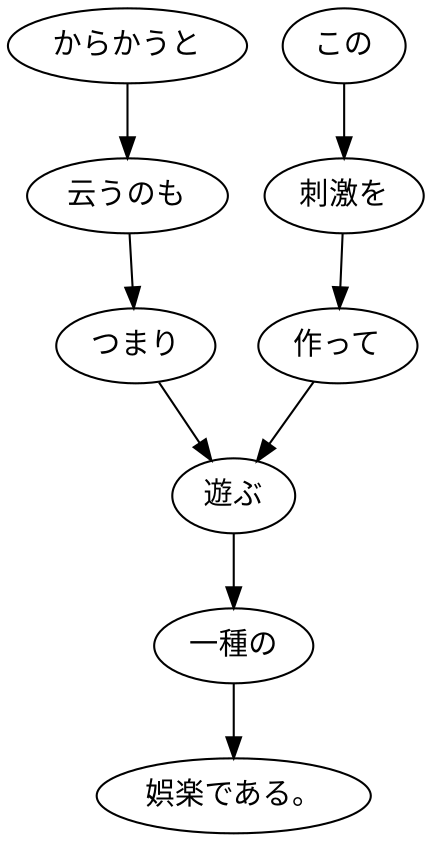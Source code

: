 digraph graph4767 {
	node0 [label="からかうと"];
	node1 [label="云うのも"];
	node2 [label="つまり"];
	node3 [label="この"];
	node4 [label="刺激を"];
	node5 [label="作って"];
	node6 [label="遊ぶ"];
	node7 [label="一種の"];
	node8 [label="娯楽である。"];
	node0 -> node1;
	node1 -> node2;
	node2 -> node6;
	node3 -> node4;
	node4 -> node5;
	node5 -> node6;
	node6 -> node7;
	node7 -> node8;
}
